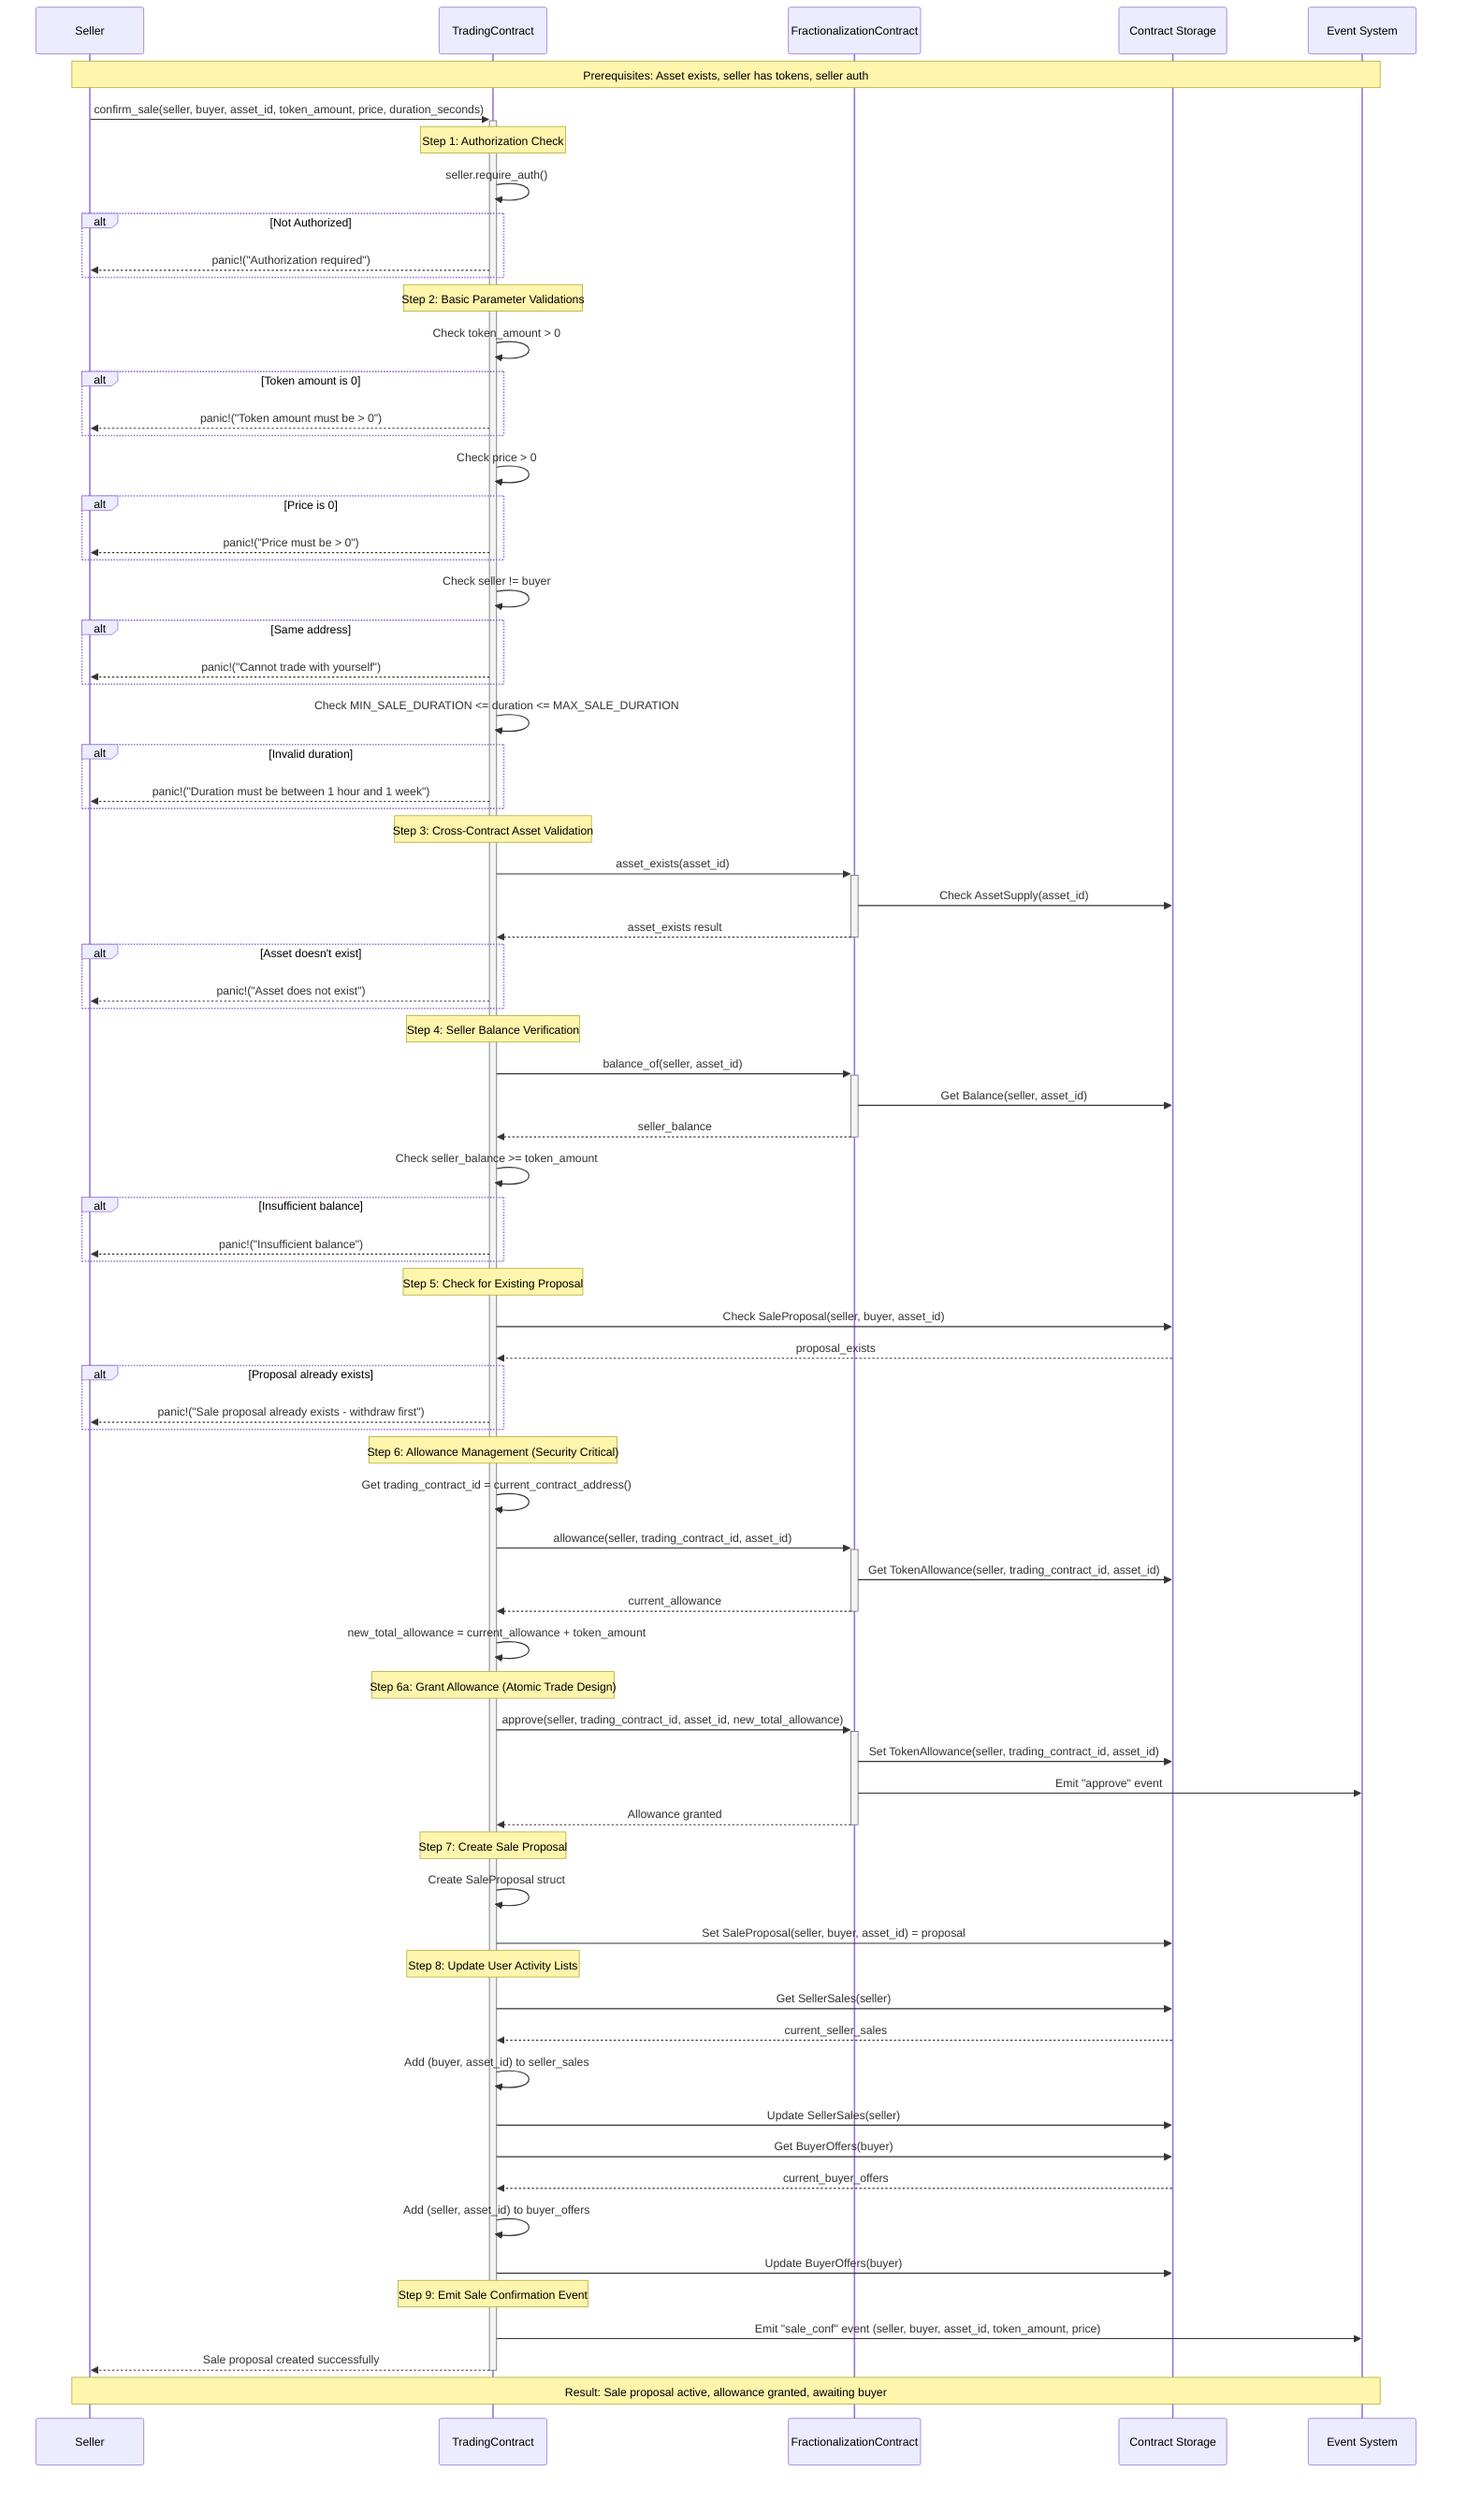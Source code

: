 sequenceDiagram
    participant Seller as Seller
    participant TC as TradingContract
    participant FRC as FractionalizationContract
    participant Storage as Contract Storage
    participant Events as Event System

    Note over Seller, Events: Prerequisites: Asset exists, seller has tokens, seller auth

    Seller->>+TC: confirm_sale(seller, buyer, asset_id, token_amount, price, duration_seconds)
    
    Note over TC: Step 1: Authorization Check
    TC->>TC: seller.require_auth()
    alt Not Authorized
        TC-->>Seller: panic!("Authorization required")
    end

    Note over TC: Step 2: Basic Parameter Validations
    TC->>TC: Check token_amount > 0
    alt Token amount is 0
        TC-->>Seller: panic!("Token amount must be > 0")
    end
    
    TC->>TC: Check price > 0
    alt Price is 0
        TC-->>Seller: panic!("Price must be > 0")
    end
    
    TC->>TC: Check seller != buyer
    alt Same address
        TC-->>Seller: panic!("Cannot trade with yourself")
    end
    
    TC->>TC: Check MIN_SALE_DURATION <= duration <= MAX_SALE_DURATION
    alt Invalid duration
        TC-->>Seller: panic!("Duration must be between 1 hour and 1 week")
    end

    Note over TC: Step 3: Cross-Contract Asset Validation
    TC->>+FRC: asset_exists(asset_id)
    FRC->>Storage: Check AssetSupply(asset_id)
    FRC-->>-TC: asset_exists result
    alt Asset doesn't exist
        TC-->>Seller: panic!("Asset does not exist")
    end

    Note over TC: Step 4: Seller Balance Verification
    TC->>+FRC: balance_of(seller, asset_id)
    FRC->>Storage: Get Balance(seller, asset_id)
    FRC-->>-TC: seller_balance
    TC->>TC: Check seller_balance >= token_amount
    alt Insufficient balance
        TC-->>Seller: panic!("Insufficient balance")
    end

    Note over TC: Step 5: Check for Existing Proposal
    TC->>Storage: Check SaleProposal(seller, buyer, asset_id)
    Storage-->>TC: proposal_exists
    alt Proposal already exists
        TC-->>Seller: panic!("Sale proposal already exists - withdraw first")
    end

    Note over TC: Step 6: Allowance Management (Security Critical)
    TC->>TC: Get trading_contract_id = current_contract_address()
    TC->>+FRC: allowance(seller, trading_contract_id, asset_id)
    FRC->>Storage: Get TokenAllowance(seller, trading_contract_id, asset_id)
    FRC-->>-TC: current_allowance
    
    TC->>TC: new_total_allowance = current_allowance + token_amount
    
    Note over TC: Step 6a: Grant Allowance (Atomic Trade Design)
    TC->>+FRC: approve(seller, trading_contract_id, asset_id, new_total_allowance)
    FRC->>Storage: Set TokenAllowance(seller, trading_contract_id, asset_id)
    FRC->>Events: Emit "approve" event
    FRC-->>-TC: Allowance granted

    Note over TC: Step 7: Create Sale Proposal
    TC->>TC: Create SaleProposal struct

    TC->>Storage: Set SaleProposal(seller, buyer, asset_id) = proposal

    Note over TC: Step 8: Update User Activity Lists
    TC->>Storage: Get SellerSales(seller)
    Storage-->>TC: current_seller_sales
    TC->>TC: Add (buyer, asset_id) to seller_sales
    TC->>Storage: Update SellerSales(seller)

    TC->>Storage: Get BuyerOffers(buyer)
    Storage-->>TC: current_buyer_offers
    TC->>TC: Add (seller, asset_id) to buyer_offers
    TC->>Storage: Update BuyerOffers(buyer)

    Note over TC: Step 9: Emit Sale Confirmation Event
    TC->>Events: Emit "sale_conf" event (seller, buyer, asset_id, token_amount, price)

    TC-->>-Seller: Sale proposal created successfully

    Note over Seller, Events: Result: Sale proposal active, allowance granted, awaiting buyer